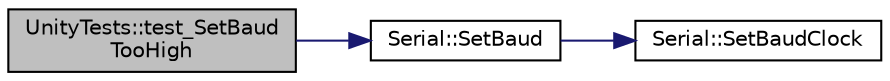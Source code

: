 digraph "UnityTests::test_SetBaudTooHigh"
{
  edge [fontname="Helvetica",fontsize="10",labelfontname="Helvetica",labelfontsize="10"];
  node [fontname="Helvetica",fontsize="10",shape=record];
  rankdir="LR";
  Node1 [label="UnityTests::test_SetBaud\lTooHigh",height=0.2,width=0.4,color="black", fillcolor="grey75", style="filled" fontcolor="black"];
  Node1 -> Node2 [color="midnightblue",fontsize="10",style="solid",fontname="Helvetica"];
  Node2 [label="Serial::SetBaud",height=0.2,width=0.4,color="black", fillcolor="white", style="filled",URL="$classSerial.html#a0e229832a2ae4e04d3423c2e745cb975",tooltip="Does a live update of the baud rate in the Serial engine."];
  Node2 -> Node3 [color="midnightblue",fontsize="10",style="solid",fontname="Helvetica"];
  Node3 [label="Serial::SetBaudClock",height=0.2,width=0.4,color="black", fillcolor="white", style="filled",URL="$classSerial.html#a174ece60e6a8245422bb9ac27d8edcd8",tooltip="Does a live update of the baud rate in the Serial engine."];
}

